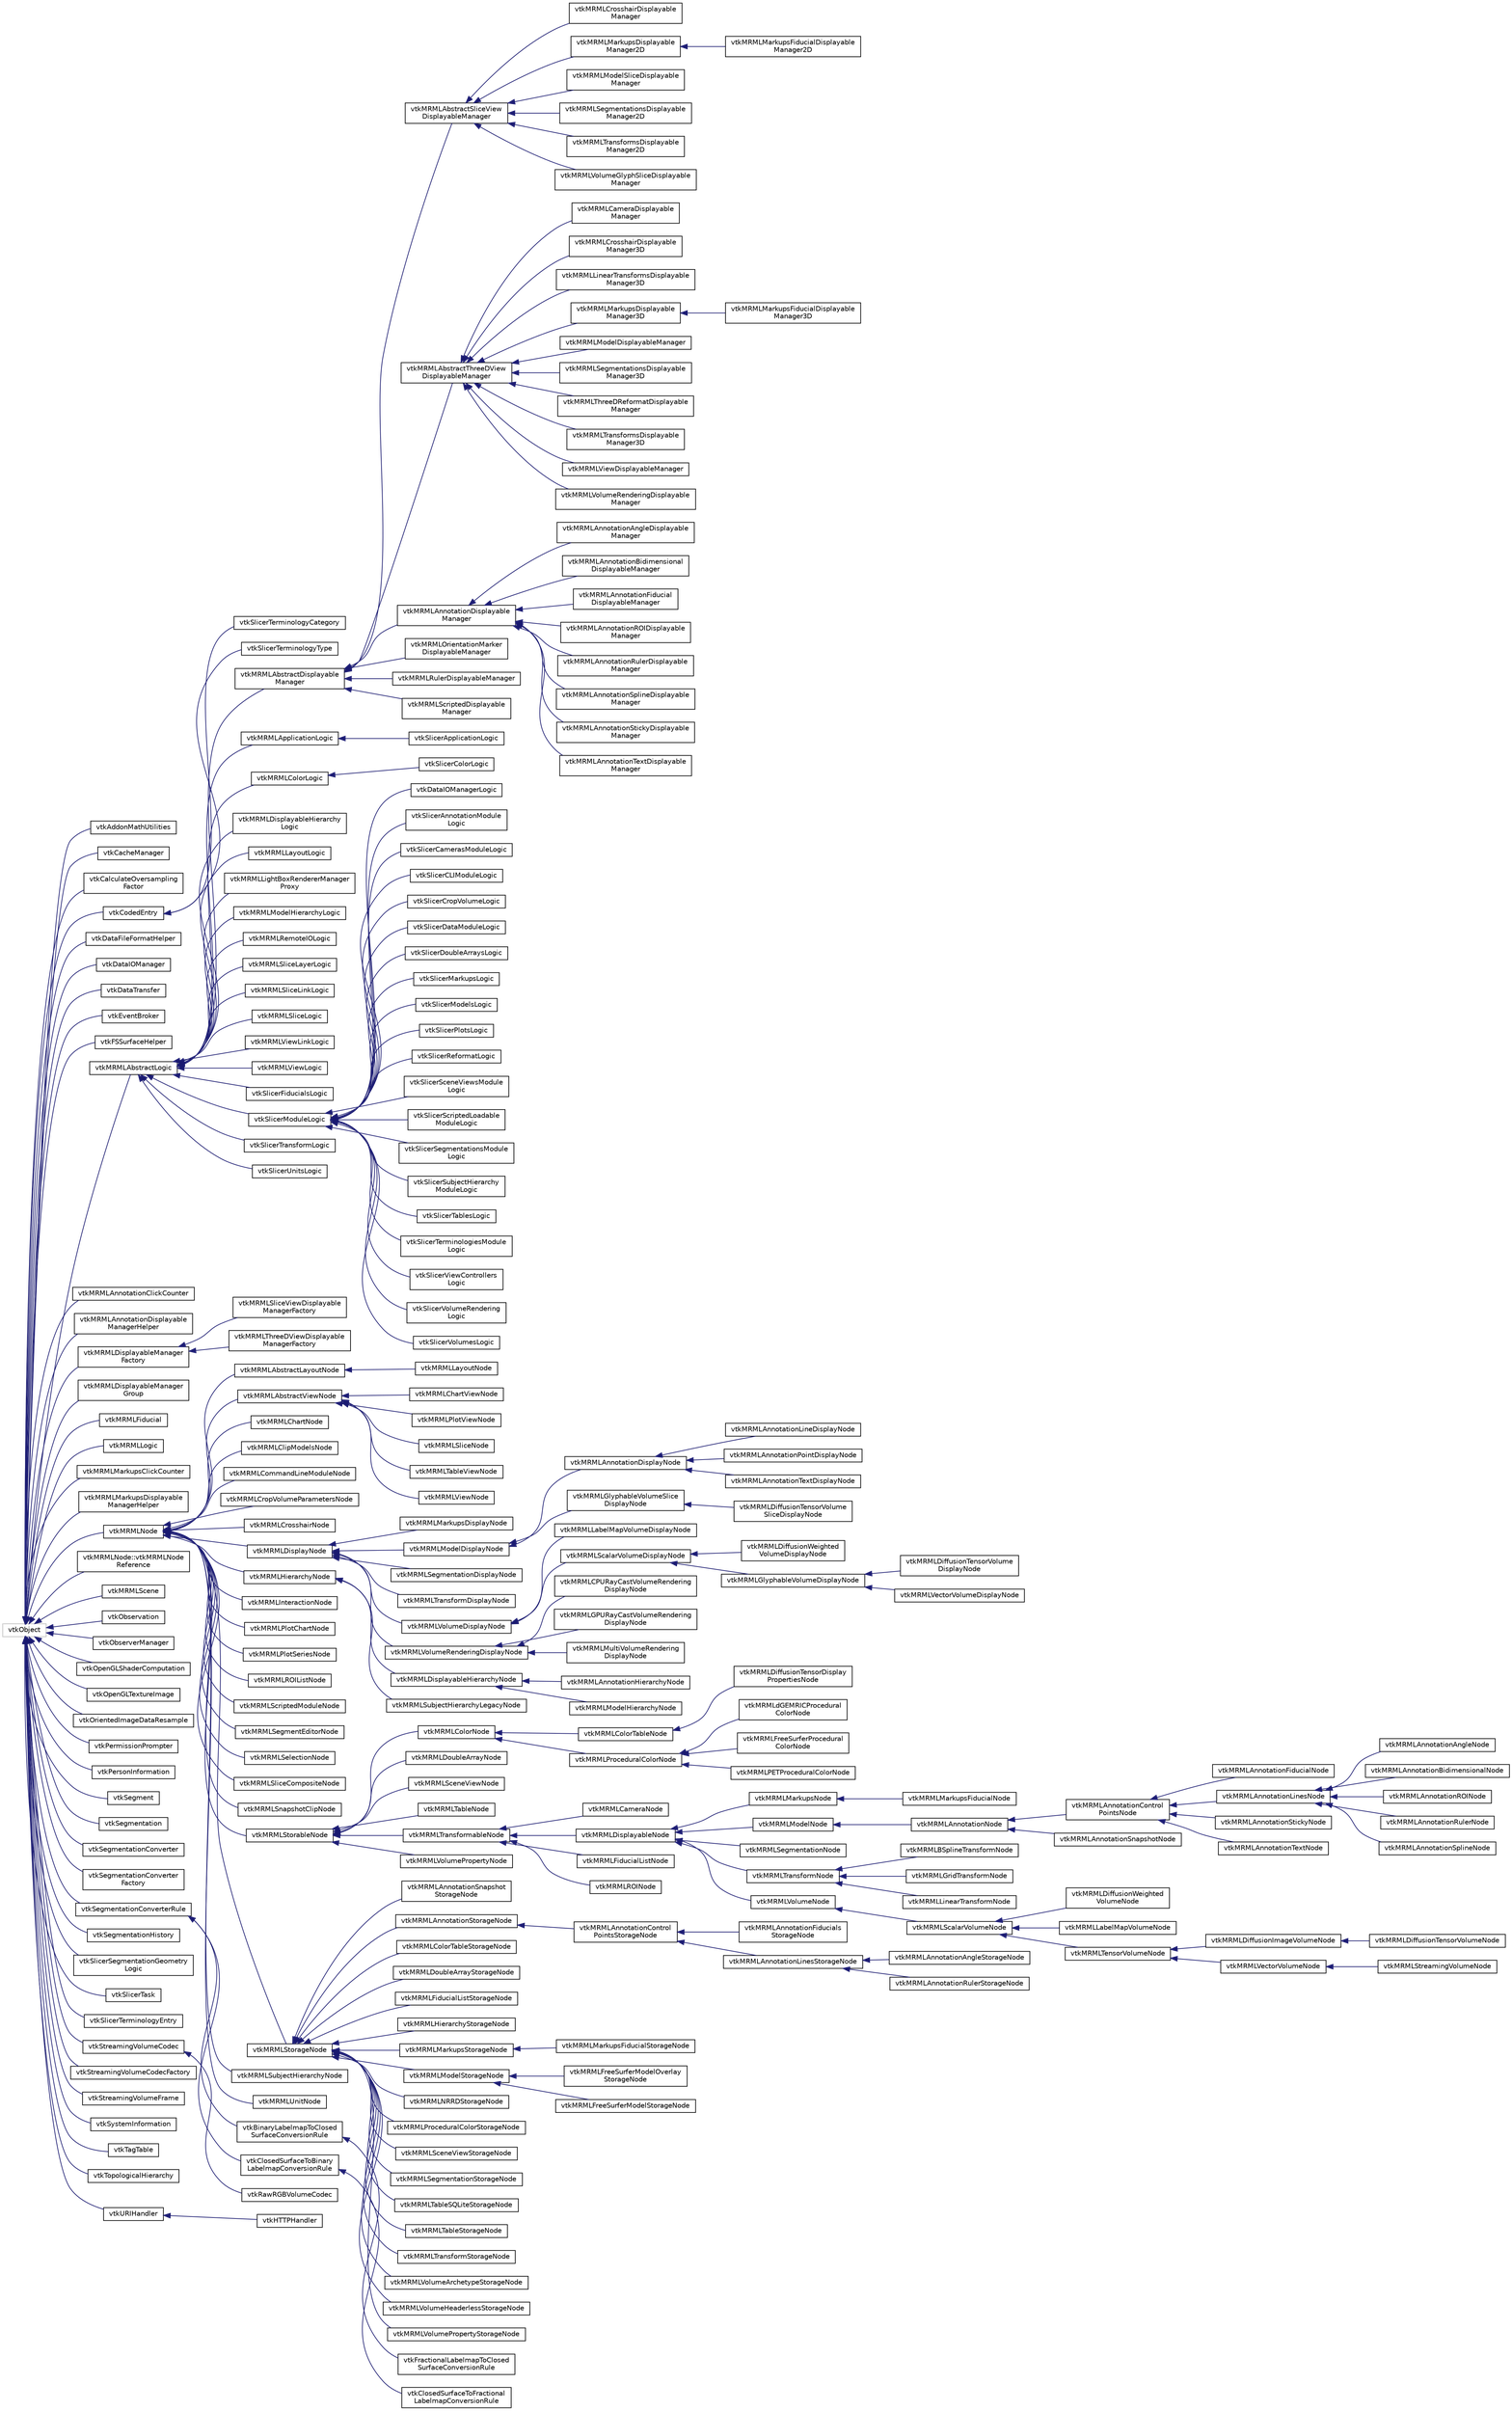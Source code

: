 digraph "Graphical Class Hierarchy"
{
  bgcolor="transparent";
  edge [fontname="Helvetica",fontsize="10",labelfontname="Helvetica",labelfontsize="10"];
  node [fontname="Helvetica",fontsize="10",shape=record];
  rankdir="LR";
  Node39 [label="vtkObject",height=0.2,width=0.4,color="grey75"];
  Node39 -> Node0 [dir="back",color="midnightblue",fontsize="10",style="solid",fontname="Helvetica"];
  Node0 [label="vtkAddonMathUtilities",height=0.2,width=0.4,color="black",URL="$classvtkAddonMathUtilities.html"];
  Node39 -> Node41 [dir="back",color="midnightblue",fontsize="10",style="solid",fontname="Helvetica"];
  Node41 [label="vtkCacheManager",height=0.2,width=0.4,color="black",URL="$classvtkCacheManager.html"];
  Node39 -> Node42 [dir="back",color="midnightblue",fontsize="10",style="solid",fontname="Helvetica"];
  Node42 [label="vtkCalculateOversampling\lFactor",height=0.2,width=0.4,color="black",URL="$classvtkCalculateOversamplingFactor.html",tooltip="Calculate oversampling factor based on model properties using fuzzy logics. "];
  Node39 -> Node43 [dir="back",color="midnightblue",fontsize="10",style="solid",fontname="Helvetica"];
  Node43 [label="vtkCodedEntry",height=0.2,width=0.4,color="black",URL="$classvtkCodedEntry.html",tooltip="Simple class for storing standard coded entries (coding scheme, value, meaning triplets) ..."];
  Node43 -> Node44 [dir="back",color="midnightblue",fontsize="10",style="solid",fontname="Helvetica"];
  Node44 [label="vtkSlicerTerminologyCategory",height=0.2,width=0.4,color="black",URL="$classvtkSlicerTerminologyCategory.html",tooltip="Terminology property category object. "];
  Node43 -> Node45 [dir="back",color="midnightblue",fontsize="10",style="solid",fontname="Helvetica"];
  Node45 [label="vtkSlicerTerminologyType",height=0.2,width=0.4,color="black",URL="$classvtkSlicerTerminologyType.html",tooltip="Terminology property type object. "];
  Node39 -> Node46 [dir="back",color="midnightblue",fontsize="10",style="solid",fontname="Helvetica"];
  Node46 [label="vtkDataFileFormatHelper",height=0.2,width=0.4,color="black",URL="$classvtkDataFileFormatHelper.html"];
  Node39 -> Node47 [dir="back",color="midnightblue",fontsize="10",style="solid",fontname="Helvetica"];
  Node47 [label="vtkDataIOManager",height=0.2,width=0.4,color="black",URL="$classvtkDataIOManager.html"];
  Node39 -> Node48 [dir="back",color="midnightblue",fontsize="10",style="solid",fontname="Helvetica"];
  Node48 [label="vtkDataTransfer",height=0.2,width=0.4,color="black",URL="$classvtkDataTransfer.html"];
  Node39 -> Node49 [dir="back",color="midnightblue",fontsize="10",style="solid",fontname="Helvetica"];
  Node49 [label="vtkEventBroker",height=0.2,width=0.4,color="black",URL="$classvtkEventBroker.html",tooltip="Class that manages adding and deleting of observers with events. "];
  Node39 -> Node50 [dir="back",color="midnightblue",fontsize="10",style="solid",fontname="Helvetica"];
  Node50 [label="vtkFSSurfaceHelper",height=0.2,width=0.4,color="black",URL="$classvtkFSSurfaceHelper.html",tooltip="Provides tools. "];
  Node39 -> Node51 [dir="back",color="midnightblue",fontsize="10",style="solid",fontname="Helvetica"];
  Node51 [label="vtkMRMLAbstractLogic",height=0.2,width=0.4,color="black",URL="$classvtkMRMLAbstractLogic.html",tooltip="Superclass for MRML logic classes. "];
  Node51 -> Node52 [dir="back",color="midnightblue",fontsize="10",style="solid",fontname="Helvetica"];
  Node52 [label="vtkMRMLAbstractDisplayable\lManager",height=0.2,width=0.4,color="black",URL="$classvtkMRMLAbstractDisplayableManager.html",tooltip="Superclass for displayable manager classes. "];
  Node52 -> Node53 [dir="back",color="midnightblue",fontsize="10",style="solid",fontname="Helvetica"];
  Node53 [label="vtkMRMLAbstractSliceView\lDisplayableManager",height=0.2,width=0.4,color="black",URL="$classvtkMRMLAbstractSliceViewDisplayableManager.html",tooltip="Superclass for displayable manager classes. "];
  Node53 -> Node54 [dir="back",color="midnightblue",fontsize="10",style="solid",fontname="Helvetica"];
  Node54 [label="vtkMRMLCrosshairDisplayable\lManager",height=0.2,width=0.4,color="black",URL="$classvtkMRMLCrosshairDisplayableManager.html",tooltip="Displayable manager for the crosshair on slice (2D) views. "];
  Node53 -> Node55 [dir="back",color="midnightblue",fontsize="10",style="solid",fontname="Helvetica"];
  Node55 [label="vtkMRMLMarkupsDisplayable\lManager2D",height=0.2,width=0.4,color="black",URL="$classvtkMRMLMarkupsDisplayableManager2D.html"];
  Node55 -> Node56 [dir="back",color="midnightblue",fontsize="10",style="solid",fontname="Helvetica"];
  Node56 [label="vtkMRMLMarkupsFiducialDisplayable\lManager2D",height=0.2,width=0.4,color="black",URL="$classvtkMRMLMarkupsFiducialDisplayableManager2D.html"];
  Node53 -> Node57 [dir="back",color="midnightblue",fontsize="10",style="solid",fontname="Helvetica"];
  Node57 [label="vtkMRMLModelSliceDisplayable\lManager",height=0.2,width=0.4,color="black",URL="$classvtkMRMLModelSliceDisplayableManager.html",tooltip="Displayable manager for slice (2D) views. "];
  Node53 -> Node58 [dir="back",color="midnightblue",fontsize="10",style="solid",fontname="Helvetica"];
  Node58 [label="vtkMRMLSegmentationsDisplayable\lManager2D",height=0.2,width=0.4,color="black",URL="$classvtkMRMLSegmentationsDisplayableManager2D.html",tooltip="Displayable manager for showing segmentations in slice (2D) views. "];
  Node53 -> Node59 [dir="back",color="midnightblue",fontsize="10",style="solid",fontname="Helvetica"];
  Node59 [label="vtkMRMLTransformsDisplayable\lManager2D",height=0.2,width=0.4,color="black",URL="$classvtkMRMLTransformsDisplayableManager2D.html",tooltip="Displayable manager for showing transforms in slice (2D) views. "];
  Node53 -> Node60 [dir="back",color="midnightblue",fontsize="10",style="solid",fontname="Helvetica"];
  Node60 [label="vtkMRMLVolumeGlyphSliceDisplayable\lManager",height=0.2,width=0.4,color="black",URL="$classvtkMRMLVolumeGlyphSliceDisplayableManager.html",tooltip="Displayable manager for slice (2D) views. "];
  Node52 -> Node61 [dir="back",color="midnightblue",fontsize="10",style="solid",fontname="Helvetica"];
  Node61 [label="vtkMRMLAbstractThreeDView\lDisplayableManager",height=0.2,width=0.4,color="black",URL="$classvtkMRMLAbstractThreeDViewDisplayableManager.html",tooltip="Superclass for displayable manager classes. "];
  Node61 -> Node62 [dir="back",color="midnightblue",fontsize="10",style="solid",fontname="Helvetica"];
  Node62 [label="vtkMRMLCameraDisplayable\lManager",height=0.2,width=0.4,color="black",URL="$classvtkMRMLCameraDisplayableManager.html"];
  Node61 -> Node63 [dir="back",color="midnightblue",fontsize="10",style="solid",fontname="Helvetica"];
  Node63 [label="vtkMRMLCrosshairDisplayable\lManager3D",height=0.2,width=0.4,color="black",URL="$classvtkMRMLCrosshairDisplayableManager3D.html",tooltip="Displayable manager for the crosshair on 3D views. "];
  Node61 -> Node64 [dir="back",color="midnightblue",fontsize="10",style="solid",fontname="Helvetica"];
  Node64 [label="vtkMRMLLinearTransformsDisplayable\lManager3D",height=0.2,width=0.4,color="black",URL="$classvtkMRMLLinearTransformsDisplayableManager3D.html",tooltip="Display transforms in 3D views. "];
  Node61 -> Node65 [dir="back",color="midnightblue",fontsize="10",style="solid",fontname="Helvetica"];
  Node65 [label="vtkMRMLMarkupsDisplayable\lManager3D",height=0.2,width=0.4,color="black",URL="$classvtkMRMLMarkupsDisplayableManager3D.html"];
  Node65 -> Node66 [dir="back",color="midnightblue",fontsize="10",style="solid",fontname="Helvetica"];
  Node66 [label="vtkMRMLMarkupsFiducialDisplayable\lManager3D",height=0.2,width=0.4,color="black",URL="$classvtkMRMLMarkupsFiducialDisplayableManager3D.html"];
  Node61 -> Node67 [dir="back",color="midnightblue",fontsize="10",style="solid",fontname="Helvetica"];
  Node67 [label="vtkMRMLModelDisplayableManager",height=0.2,width=0.4,color="black",URL="$classvtkMRMLModelDisplayableManager.html",tooltip="Manage display nodes with polydata in 3D views. "];
  Node61 -> Node68 [dir="back",color="midnightblue",fontsize="10",style="solid",fontname="Helvetica"];
  Node68 [label="vtkMRMLSegmentationsDisplayable\lManager3D",height=0.2,width=0.4,color="black",URL="$classvtkMRMLSegmentationsDisplayableManager3D.html",tooltip="Display segmentations in 3D views. "];
  Node61 -> Node69 [dir="back",color="midnightblue",fontsize="10",style="solid",fontname="Helvetica"];
  Node69 [label="vtkMRMLThreeDReformatDisplayable\lManager",height=0.2,width=0.4,color="black",URL="$classvtkMRMLThreeDReformatDisplayableManager.html",tooltip="Displayable manager for ImplicitPlaneWidget2 in 3D views. "];
  Node61 -> Node70 [dir="back",color="midnightblue",fontsize="10",style="solid",fontname="Helvetica"];
  Node70 [label="vtkMRMLTransformsDisplayable\lManager3D",height=0.2,width=0.4,color="black",URL="$classvtkMRMLTransformsDisplayableManager3D.html",tooltip="Display transforms in 3D views. "];
  Node61 -> Node71 [dir="back",color="midnightblue",fontsize="10",style="solid",fontname="Helvetica"];
  Node71 [label="vtkMRMLViewDisplayableManager",height=0.2,width=0.4,color="black",URL="$classvtkMRMLViewDisplayableManager.html",tooltip="Displayable manager that configures a vtkRenderer from a vtkMRMLViewNode and its associated active vt..."];
  Node61 -> Node72 [dir="back",color="midnightblue",fontsize="10",style="solid",fontname="Helvetica"];
  Node72 [label="vtkMRMLVolumeRenderingDisplayable\lManager",height=0.2,width=0.4,color="black",URL="$classvtkMRMLVolumeRenderingDisplayableManager.html"];
  Node52 -> Node73 [dir="back",color="midnightblue",fontsize="10",style="solid",fontname="Helvetica"];
  Node73 [label="vtkMRMLAnnotationDisplayable\lManager",height=0.2,width=0.4,color="black",URL="$classvtkMRMLAnnotationDisplayableManager.html"];
  Node73 -> Node74 [dir="back",color="midnightblue",fontsize="10",style="solid",fontname="Helvetica"];
  Node74 [label="vtkMRMLAnnotationAngleDisplayable\lManager",height=0.2,width=0.4,color="black",URL="$classvtkMRMLAnnotationAngleDisplayableManager.html"];
  Node73 -> Node75 [dir="back",color="midnightblue",fontsize="10",style="solid",fontname="Helvetica"];
  Node75 [label="vtkMRMLAnnotationBidimensional\lDisplayableManager",height=0.2,width=0.4,color="black",URL="$classvtkMRMLAnnotationBidimensionalDisplayableManager.html"];
  Node73 -> Node76 [dir="back",color="midnightblue",fontsize="10",style="solid",fontname="Helvetica"];
  Node76 [label="vtkMRMLAnnotationFiducial\lDisplayableManager",height=0.2,width=0.4,color="black",URL="$classvtkMRMLAnnotationFiducialDisplayableManager.html"];
  Node73 -> Node77 [dir="back",color="midnightblue",fontsize="10",style="solid",fontname="Helvetica"];
  Node77 [label="vtkMRMLAnnotationROIDisplayable\lManager",height=0.2,width=0.4,color="black",URL="$classvtkMRMLAnnotationROIDisplayableManager.html"];
  Node73 -> Node78 [dir="back",color="midnightblue",fontsize="10",style="solid",fontname="Helvetica"];
  Node78 [label="vtkMRMLAnnotationRulerDisplayable\lManager",height=0.2,width=0.4,color="black",URL="$classvtkMRMLAnnotationRulerDisplayableManager.html"];
  Node73 -> Node79 [dir="back",color="midnightblue",fontsize="10",style="solid",fontname="Helvetica"];
  Node79 [label="vtkMRMLAnnotationSplineDisplayable\lManager",height=0.2,width=0.4,color="black",URL="$classvtkMRMLAnnotationSplineDisplayableManager.html"];
  Node73 -> Node80 [dir="back",color="midnightblue",fontsize="10",style="solid",fontname="Helvetica"];
  Node80 [label="vtkMRMLAnnotationStickyDisplayable\lManager",height=0.2,width=0.4,color="black",URL="$classvtkMRMLAnnotationStickyDisplayableManager.html"];
  Node73 -> Node81 [dir="back",color="midnightblue",fontsize="10",style="solid",fontname="Helvetica"];
  Node81 [label="vtkMRMLAnnotationTextDisplayable\lManager",height=0.2,width=0.4,color="black",URL="$classvtkMRMLAnnotationTextDisplayableManager.html"];
  Node52 -> Node82 [dir="back",color="midnightblue",fontsize="10",style="solid",fontname="Helvetica"];
  Node82 [label="vtkMRMLOrientationMarker\lDisplayableManager",height=0.2,width=0.4,color="black",URL="$classvtkMRMLOrientationMarkerDisplayableManager.html",tooltip="Displayable manager that displays orienatation marker in a slice or 3D view. "];
  Node52 -> Node83 [dir="back",color="midnightblue",fontsize="10",style="solid",fontname="Helvetica"];
  Node83 [label="vtkMRMLRulerDisplayableManager",height=0.2,width=0.4,color="black",URL="$classvtkMRMLRulerDisplayableManager.html",tooltip="Displayable manager that displays orienatation marker in a slice or 3D view. "];
  Node52 -> Node84 [dir="back",color="midnightblue",fontsize="10",style="solid",fontname="Helvetica"];
  Node84 [label="vtkMRMLScriptedDisplayable\lManager",height=0.2,width=0.4,color="black",URL="$classvtkMRMLScriptedDisplayableManager.html"];
  Node51 -> Node85 [dir="back",color="midnightblue",fontsize="10",style="solid",fontname="Helvetica"];
  Node85 [label="vtkMRMLApplicationLogic",height=0.2,width=0.4,color="black",URL="$classvtkMRMLApplicationLogic.html"];
  Node85 -> Node86 [dir="back",color="midnightblue",fontsize="10",style="solid",fontname="Helvetica"];
  Node86 [label="vtkSlicerApplicationLogic",height=0.2,width=0.4,color="black",URL="$classvtkSlicerApplicationLogic.html"];
  Node51 -> Node87 [dir="back",color="midnightblue",fontsize="10",style="solid",fontname="Helvetica"];
  Node87 [label="vtkMRMLColorLogic",height=0.2,width=0.4,color="black",URL="$classvtkMRMLColorLogic.html",tooltip="MRML logic class for color manipulation. "];
  Node87 -> Node88 [dir="back",color="midnightblue",fontsize="10",style="solid",fontname="Helvetica"];
  Node88 [label="vtkSlicerColorLogic",height=0.2,width=0.4,color="black",URL="$classvtkSlicerColorLogic.html"];
  Node51 -> Node89 [dir="back",color="midnightblue",fontsize="10",style="solid",fontname="Helvetica"];
  Node89 [label="vtkMRMLDisplayableHierarchy\lLogic",height=0.2,width=0.4,color="black",URL="$classvtkMRMLDisplayableHierarchyLogic.html",tooltip="Slicer logic class for hierarchy manipulation. "];
  Node51 -> Node90 [dir="back",color="midnightblue",fontsize="10",style="solid",fontname="Helvetica"];
  Node90 [label="vtkMRMLLayoutLogic",height=0.2,width=0.4,color="black",URL="$classvtkMRMLLayoutLogic.html",tooltip="MRML logic class for layout manipulation. "];
  Node51 -> Node91 [dir="back",color="midnightblue",fontsize="10",style="solid",fontname="Helvetica"];
  Node91 [label="vtkMRMLLightBoxRendererManager\lProxy",height=0.2,width=0.4,color="black",URL="$classvtkMRMLLightBoxRendererManagerProxy.html",tooltip="Proxy class to provide mechanisms for a displayable manager to communicate with 3rd party renderer ma..."];
  Node51 -> Node92 [dir="back",color="midnightblue",fontsize="10",style="solid",fontname="Helvetica"];
  Node92 [label="vtkMRMLModelHierarchyLogic",height=0.2,width=0.4,color="black",URL="$classvtkMRMLModelHierarchyLogic.html",tooltip="Slicer logic class for volumes manipulation. "];
  Node51 -> Node93 [dir="back",color="midnightblue",fontsize="10",style="solid",fontname="Helvetica"];
  Node93 [label="vtkMRMLRemoteIOLogic",height=0.2,width=0.4,color="black",URL="$classvtkMRMLRemoteIOLogic.html"];
  Node51 -> Node94 [dir="back",color="midnightblue",fontsize="10",style="solid",fontname="Helvetica"];
  Node94 [label="vtkMRMLSliceLayerLogic",height=0.2,width=0.4,color="black",URL="$classvtkMRMLSliceLayerLogic.html"];
  Node51 -> Node95 [dir="back",color="midnightblue",fontsize="10",style="solid",fontname="Helvetica"];
  Node95 [label="vtkMRMLSliceLinkLogic",height=0.2,width=0.4,color="black",URL="$classvtkMRMLSliceLinkLogic.html"];
  Node51 -> Node96 [dir="back",color="midnightblue",fontsize="10",style="solid",fontname="Helvetica"];
  Node96 [label="vtkMRMLSliceLogic",height=0.2,width=0.4,color="black",URL="$classvtkMRMLSliceLogic.html",tooltip="Slicer logic class for slice manipulation. "];
  Node51 -> Node97 [dir="back",color="midnightblue",fontsize="10",style="solid",fontname="Helvetica"];
  Node97 [label="vtkMRMLViewLinkLogic",height=0.2,width=0.4,color="black",URL="$classvtkMRMLViewLinkLogic.html"];
  Node51 -> Node98 [dir="back",color="midnightblue",fontsize="10",style="solid",fontname="Helvetica"];
  Node98 [label="vtkMRMLViewLogic",height=0.2,width=0.4,color="black",URL="$classvtkMRMLViewLogic.html",tooltip="Slicer logic class for view manipulation. "];
  Node51 -> Node99 [dir="back",color="midnightblue",fontsize="10",style="solid",fontname="Helvetica"];
  Node99 [label="vtkSlicerFiducialsLogic",height=0.2,width=0.4,color="black",URL="$classvtkSlicerFiducialsLogic.html"];
  Node51 -> Node100 [dir="back",color="midnightblue",fontsize="10",style="solid",fontname="Helvetica"];
  Node100 [label="vtkSlicerModuleLogic",height=0.2,width=0.4,color="black",URL="$classvtkSlicerModuleLogic.html"];
  Node100 -> Node101 [dir="back",color="midnightblue",fontsize="10",style="solid",fontname="Helvetica"];
  Node101 [label="vtkDataIOManagerLogic",height=0.2,width=0.4,color="black",URL="$classvtkDataIOManagerLogic.html"];
  Node100 -> Node102 [dir="back",color="midnightblue",fontsize="10",style="solid",fontname="Helvetica"];
  Node102 [label="vtkSlicerAnnotationModule\lLogic",height=0.2,width=0.4,color="black",URL="$classvtkSlicerAnnotationModuleLogic.html"];
  Node100 -> Node103 [dir="back",color="midnightblue",fontsize="10",style="solid",fontname="Helvetica"];
  Node103 [label="vtkSlicerCamerasModuleLogic",height=0.2,width=0.4,color="black",URL="$classvtkSlicerCamerasModuleLogic.html"];
  Node100 -> Node104 [dir="back",color="midnightblue",fontsize="10",style="solid",fontname="Helvetica"];
  Node104 [label="vtkSlicerCLIModuleLogic",height=0.2,width=0.4,color="black",URL="$classvtkSlicerCLIModuleLogic.html",tooltip="Logic for running CLI. "];
  Node100 -> Node105 [dir="back",color="midnightblue",fontsize="10",style="solid",fontname="Helvetica"];
  Node105 [label="vtkSlicerCropVolumeLogic",height=0.2,width=0.4,color="black",URL="$classvtkSlicerCropVolumeLogic.html",tooltip="Crop a volume to the specified region of interest. "];
  Node100 -> Node106 [dir="back",color="midnightblue",fontsize="10",style="solid",fontname="Helvetica"];
  Node106 [label="vtkSlicerDataModuleLogic",height=0.2,width=0.4,color="black",URL="$classvtkSlicerDataModuleLogic.html"];
  Node100 -> Node107 [dir="back",color="midnightblue",fontsize="10",style="solid",fontname="Helvetica"];
  Node107 [label="vtkSlicerDoubleArraysLogic",height=0.2,width=0.4,color="black",URL="$classvtkSlicerDoubleArraysLogic.html",tooltip="Slicer logic class for double array manipulation This class manages the logic associated with reading..."];
  Node100 -> Node108 [dir="back",color="midnightblue",fontsize="10",style="solid",fontname="Helvetica"];
  Node108 [label="vtkSlicerMarkupsLogic",height=0.2,width=0.4,color="black",URL="$classvtkSlicerMarkupsLogic.html"];
  Node100 -> Node109 [dir="back",color="midnightblue",fontsize="10",style="solid",fontname="Helvetica"];
  Node109 [label="vtkSlicerModelsLogic",height=0.2,width=0.4,color="black",URL="$classvtkSlicerModelsLogic.html"];
  Node100 -> Node110 [dir="back",color="midnightblue",fontsize="10",style="solid",fontname="Helvetica"];
  Node110 [label="vtkSlicerPlotsLogic",height=0.2,width=0.4,color="black",URL="$classvtkSlicerPlotsLogic.html",tooltip="Slicer logic class for double array manipulation This class manages the logic associated with reading..."];
  Node100 -> Node111 [dir="back",color="midnightblue",fontsize="10",style="solid",fontname="Helvetica"];
  Node111 [label="vtkSlicerReformatLogic",height=0.2,width=0.4,color="black",URL="$classvtkSlicerReformatLogic.html"];
  Node100 -> Node112 [dir="back",color="midnightblue",fontsize="10",style="solid",fontname="Helvetica"];
  Node112 [label="vtkSlicerSceneViewsModule\lLogic",height=0.2,width=0.4,color="black",URL="$classvtkSlicerSceneViewsModuleLogic.html"];
  Node100 -> Node113 [dir="back",color="midnightblue",fontsize="10",style="solid",fontname="Helvetica"];
  Node113 [label="vtkSlicerScriptedLoadable\lModuleLogic",height=0.2,width=0.4,color="black",URL="$classvtkSlicerScriptedLoadableModuleLogic.html"];
  Node100 -> Node114 [dir="back",color="midnightblue",fontsize="10",style="solid",fontname="Helvetica"];
  Node114 [label="vtkSlicerSegmentationsModule\lLogic",height=0.2,width=0.4,color="black",URL="$classvtkSlicerSegmentationsModuleLogic.html"];
  Node100 -> Node115 [dir="back",color="midnightblue",fontsize="10",style="solid",fontname="Helvetica"];
  Node115 [label="vtkSlicerSubjectHierarchy\lModuleLogic",height=0.2,width=0.4,color="black",URL="$classvtkSlicerSubjectHierarchyModuleLogic.html"];
  Node100 -> Node116 [dir="back",color="midnightblue",fontsize="10",style="solid",fontname="Helvetica"];
  Node116 [label="vtkSlicerTablesLogic",height=0.2,width=0.4,color="black",URL="$classvtkSlicerTablesLogic.html",tooltip="Slicer logic class for double array manipulation This class manages the logic associated with reading..."];
  Node100 -> Node117 [dir="back",color="midnightblue",fontsize="10",style="solid",fontname="Helvetica"];
  Node117 [label="vtkSlicerTerminologiesModule\lLogic",height=0.2,width=0.4,color="black",URL="$classvtkSlicerTerminologiesModuleLogic.html"];
  Node100 -> Node118 [dir="back",color="midnightblue",fontsize="10",style="solid",fontname="Helvetica"];
  Node118 [label="vtkSlicerViewControllers\lLogic",height=0.2,width=0.4,color="black",URL="$classvtkSlicerViewControllersLogic.html"];
  Node100 -> Node119 [dir="back",color="midnightblue",fontsize="10",style="solid",fontname="Helvetica"];
  Node119 [label="vtkSlicerVolumeRendering\lLogic",height=0.2,width=0.4,color="black",URL="$classvtkSlicerVolumeRenderingLogic.html"];
  Node100 -> Node120 [dir="back",color="midnightblue",fontsize="10",style="solid",fontname="Helvetica"];
  Node120 [label="vtkSlicerVolumesLogic",height=0.2,width=0.4,color="black",URL="$classvtkSlicerVolumesLogic.html"];
  Node51 -> Node121 [dir="back",color="midnightblue",fontsize="10",style="solid",fontname="Helvetica"];
  Node121 [label="vtkSlicerTransformLogic",height=0.2,width=0.4,color="black",URL="$classvtkSlicerTransformLogic.html"];
  Node51 -> Node122 [dir="back",color="midnightblue",fontsize="10",style="solid",fontname="Helvetica"];
  Node122 [label="vtkSlicerUnitsLogic",height=0.2,width=0.4,color="black",URL="$classvtkSlicerUnitsLogic.html",tooltip="Slicer logic for unit manipulation. "];
  Node39 -> Node123 [dir="back",color="midnightblue",fontsize="10",style="solid",fontname="Helvetica"];
  Node123 [label="vtkMRMLAnnotationClickCounter",height=0.2,width=0.4,color="black",URL="$classvtkMRMLAnnotationClickCounter.html"];
  Node39 -> Node124 [dir="back",color="midnightblue",fontsize="10",style="solid",fontname="Helvetica"];
  Node124 [label="vtkMRMLAnnotationDisplayable\lManagerHelper",height=0.2,width=0.4,color="black",URL="$classvtkMRMLAnnotationDisplayableManagerHelper.html"];
  Node39 -> Node125 [dir="back",color="midnightblue",fontsize="10",style="solid",fontname="Helvetica"];
  Node125 [label="vtkMRMLDisplayableManager\lFactory",height=0.2,width=0.4,color="black",URL="$classvtkMRMLDisplayableManagerFactory.html",tooltip="Factory where displayable manager classes are registered. "];
  Node125 -> Node126 [dir="back",color="midnightblue",fontsize="10",style="solid",fontname="Helvetica"];
  Node126 [label="vtkMRMLSliceViewDisplayable\lManagerFactory",height=0.2,width=0.4,color="black",URL="$classvtkMRMLSliceViewDisplayableManagerFactory.html",tooltip="Factory where displayable manager are registered. "];
  Node125 -> Node127 [dir="back",color="midnightblue",fontsize="10",style="solid",fontname="Helvetica"];
  Node127 [label="vtkMRMLThreeDViewDisplayable\lManagerFactory",height=0.2,width=0.4,color="black",URL="$classvtkMRMLThreeDViewDisplayableManagerFactory.html",tooltip="Factory where displayable manager classes are registered. "];
  Node39 -> Node128 [dir="back",color="midnightblue",fontsize="10",style="solid",fontname="Helvetica"];
  Node128 [label="vtkMRMLDisplayableManager\lGroup",height=0.2,width=0.4,color="black",URL="$classvtkMRMLDisplayableManagerGroup.html",tooltip="DisplayableManagerGroup is a collection of DisplayableManager. "];
  Node39 -> Node129 [dir="back",color="midnightblue",fontsize="10",style="solid",fontname="Helvetica"];
  Node129 [label="vtkMRMLFiducial",height=0.2,width=0.4,color="black",URL="$classvtkMRMLFiducial.html",tooltip="MRML object to represent a 3D point. "];
  Node39 -> Node130 [dir="back",color="midnightblue",fontsize="10",style="solid",fontname="Helvetica"];
  Node130 [label="vtkMRMLLogic",height=0.2,width=0.4,color="black",URL="$classvtkMRMLLogic.html",tooltip="Class that manages adding and deleting of observers with events. "];
  Node39 -> Node131 [dir="back",color="midnightblue",fontsize="10",style="solid",fontname="Helvetica"];
  Node131 [label="vtkMRMLMarkupsClickCounter",height=0.2,width=0.4,color="black",URL="$classvtkMRMLMarkupsClickCounter.html"];
  Node39 -> Node132 [dir="back",color="midnightblue",fontsize="10",style="solid",fontname="Helvetica"];
  Node132 [label="vtkMRMLMarkupsDisplayable\lManagerHelper",height=0.2,width=0.4,color="black",URL="$classvtkMRMLMarkupsDisplayableManagerHelper.html"];
  Node39 -> Node133 [dir="back",color="midnightblue",fontsize="10",style="solid",fontname="Helvetica"];
  Node133 [label="vtkMRMLNode",height=0.2,width=0.4,color="black",URL="$classvtkMRMLNode.html",tooltip="Abstract Superclass for all specific types of MRML nodes. "];
  Node133 -> Node134 [dir="back",color="midnightblue",fontsize="10",style="solid",fontname="Helvetica"];
  Node134 [label="vtkMRMLAbstractLayoutNode",height=0.2,width=0.4,color="black",URL="$classvtkMRMLAbstractLayoutNode.html",tooltip="Node that describes the view layout of the application. "];
  Node134 -> Node135 [dir="back",color="midnightblue",fontsize="10",style="solid",fontname="Helvetica"];
  Node135 [label="vtkMRMLLayoutNode",height=0.2,width=0.4,color="black",URL="$classvtkMRMLLayoutNode.html",tooltip="Node that describes the view layout of the application. "];
  Node133 -> Node136 [dir="back",color="midnightblue",fontsize="10",style="solid",fontname="Helvetica"];
  Node136 [label="vtkMRMLAbstractViewNode",height=0.2,width=0.4,color="black",URL="$classvtkMRMLAbstractViewNode.html",tooltip="Abstract MRML node to represent a view. The class holds the properties common to any view type (3D..."];
  Node136 -> Node137 [dir="back",color="midnightblue",fontsize="10",style="solid",fontname="Helvetica"];
  Node137 [label="vtkMRMLChartViewNode",height=0.2,width=0.4,color="black",URL="$classvtkMRMLChartViewNode.html",tooltip="MRML node to represent chart view parameters. "];
  Node136 -> Node138 [dir="back",color="midnightblue",fontsize="10",style="solid",fontname="Helvetica"];
  Node138 [label="vtkMRMLPlotViewNode",height=0.2,width=0.4,color="black",URL="$classvtkMRMLPlotViewNode.html",tooltip="MRML node to represent Plot view parameters. "];
  Node136 -> Node139 [dir="back",color="midnightblue",fontsize="10",style="solid",fontname="Helvetica"];
  Node139 [label="vtkMRMLSliceNode",height=0.2,width=0.4,color="black",URL="$classvtkMRMLSliceNode.html",tooltip="MRML node for storing a slice through RAS space. "];
  Node136 -> Node140 [dir="back",color="midnightblue",fontsize="10",style="solid",fontname="Helvetica"];
  Node140 [label="vtkMRMLTableViewNode",height=0.2,width=0.4,color="black",URL="$classvtkMRMLTableViewNode.html",tooltip="MRML node to represent table view parameters. "];
  Node136 -> Node141 [dir="back",color="midnightblue",fontsize="10",style="solid",fontname="Helvetica"];
  Node141 [label="vtkMRMLViewNode",height=0.2,width=0.4,color="black",URL="$classvtkMRMLViewNode.html",tooltip="MRML node to represent a 3D view. "];
  Node133 -> Node142 [dir="back",color="midnightblue",fontsize="10",style="solid",fontname="Helvetica"];
  Node142 [label="vtkMRMLChartNode",height=0.2,width=0.4,color="black",URL="$classvtkMRMLChartNode.html",tooltip="MRML node for referencing a collection of data to plot. "];
  Node133 -> Node143 [dir="back",color="midnightblue",fontsize="10",style="solid",fontname="Helvetica"];
  Node143 [label="vtkMRMLClipModelsNode",height=0.2,width=0.4,color="black",URL="$classvtkMRMLClipModelsNode.html",tooltip="MRML node to represent three clipping planes. "];
  Node133 -> Node144 [dir="back",color="midnightblue",fontsize="10",style="solid",fontname="Helvetica"];
  Node144 [label="vtkMRMLCommandLineModuleNode",height=0.2,width=0.4,color="black",URL="$classvtkMRMLCommandLineModuleNode.html",tooltip="MRML node for representing the parameters allowing to run a command line interface module (CLI)..."];
  Node133 -> Node145 [dir="back",color="midnightblue",fontsize="10",style="solid",fontname="Helvetica"];
  Node145 [label="vtkMRMLCropVolumeParametersNode",height=0.2,width=0.4,color="black",URL="$classvtkMRMLCropVolumeParametersNode.html"];
  Node133 -> Node146 [dir="back",color="midnightblue",fontsize="10",style="solid",fontname="Helvetica"];
  Node146 [label="vtkMRMLCrosshairNode",height=0.2,width=0.4,color="black",URL="$classvtkMRMLCrosshairNode.html",tooltip="MRML node for storing a crosshair through RAS space. "];
  Node133 -> Node147 [dir="back",color="midnightblue",fontsize="10",style="solid",fontname="Helvetica"];
  Node147 [label="vtkMRMLDisplayNode",height=0.2,width=0.4,color="black",URL="$classvtkMRMLDisplayNode.html",tooltip="Abstract class that contains graphical display properties for displayable nodes. "];
  Node147 -> Node148 [dir="back",color="midnightblue",fontsize="10",style="solid",fontname="Helvetica"];
  Node148 [label="vtkMRMLMarkupsDisplayNode",height=0.2,width=0.4,color="black",URL="$classvtkMRMLMarkupsDisplayNode.html"];
  Node147 -> Node149 [dir="back",color="midnightblue",fontsize="10",style="solid",fontname="Helvetica"];
  Node149 [label="vtkMRMLModelDisplayNode",height=0.2,width=0.4,color="black",URL="$classvtkMRMLModelDisplayNode.html",tooltip="MRML node to represent a display property of 3D surface model. "];
  Node149 -> Node150 [dir="back",color="midnightblue",fontsize="10",style="solid",fontname="Helvetica"];
  Node150 [label="vtkMRMLAnnotationDisplayNode",height=0.2,width=0.4,color="black",URL="$classvtkMRMLAnnotationDisplayNode.html"];
  Node150 -> Node151 [dir="back",color="midnightblue",fontsize="10",style="solid",fontname="Helvetica"];
  Node151 [label="vtkMRMLAnnotationLineDisplayNode",height=0.2,width=0.4,color="black",URL="$classvtkMRMLAnnotationLineDisplayNode.html"];
  Node150 -> Node152 [dir="back",color="midnightblue",fontsize="10",style="solid",fontname="Helvetica"];
  Node152 [label="vtkMRMLAnnotationPointDisplayNode",height=0.2,width=0.4,color="black",URL="$classvtkMRMLAnnotationPointDisplayNode.html"];
  Node150 -> Node153 [dir="back",color="midnightblue",fontsize="10",style="solid",fontname="Helvetica"];
  Node153 [label="vtkMRMLAnnotationTextDisplayNode",height=0.2,width=0.4,color="black",URL="$classvtkMRMLAnnotationTextDisplayNode.html"];
  Node149 -> Node154 [dir="back",color="midnightblue",fontsize="10",style="solid",fontname="Helvetica"];
  Node154 [label="vtkMRMLGlyphableVolumeSlice\lDisplayNode",height=0.2,width=0.4,color="black",URL="$classvtkMRMLGlyphableVolumeSliceDisplayNode.html",tooltip="MRML node to represent display properties for tractography. "];
  Node154 -> Node155 [dir="back",color="midnightblue",fontsize="10",style="solid",fontname="Helvetica"];
  Node155 [label="vtkMRMLDiffusionTensorVolume\lSliceDisplayNode",height=0.2,width=0.4,color="black",URL="$classvtkMRMLDiffusionTensorVolumeSliceDisplayNode.html",tooltip="MRML node to represent display properties for tractography. "];
  Node147 -> Node156 [dir="back",color="midnightblue",fontsize="10",style="solid",fontname="Helvetica"];
  Node156 [label="vtkMRMLSegmentationDisplayNode",height=0.2,width=0.4,color="black",URL="$classvtkMRMLSegmentationDisplayNode.html",tooltip="MRML node for representing segmentation display attributes. "];
  Node147 -> Node157 [dir="back",color="midnightblue",fontsize="10",style="solid",fontname="Helvetica"];
  Node157 [label="vtkMRMLTransformDisplayNode",height=0.2,width=0.4,color="black",URL="$classvtkMRMLTransformDisplayNode.html",tooltip="MRML node to represent display properties for transforms visualization in the slice and 3D viewers..."];
  Node147 -> Node158 [dir="back",color="midnightblue",fontsize="10",style="solid",fontname="Helvetica"];
  Node158 [label="vtkMRMLVolumeDisplayNode",height=0.2,width=0.4,color="black",URL="$classvtkMRMLVolumeDisplayNode.html",tooltip="MRML node for representing a volume display attributes. "];
  Node158 -> Node159 [dir="back",color="midnightblue",fontsize="10",style="solid",fontname="Helvetica"];
  Node159 [label="vtkMRMLLabelMapVolumeDisplayNode",height=0.2,width=0.4,color="black",URL="$classvtkMRMLLabelMapVolumeDisplayNode.html",tooltip="MRML node for representing a volume display attributes. "];
  Node158 -> Node160 [dir="back",color="midnightblue",fontsize="10",style="solid",fontname="Helvetica"];
  Node160 [label="vtkMRMLScalarVolumeDisplayNode",height=0.2,width=0.4,color="black",URL="$classvtkMRMLScalarVolumeDisplayNode.html",tooltip="MRML node for representing a volume display attributes. "];
  Node160 -> Node161 [dir="back",color="midnightblue",fontsize="10",style="solid",fontname="Helvetica"];
  Node161 [label="vtkMRMLDiffusionWeighted\lVolumeDisplayNode",height=0.2,width=0.4,color="black",URL="$classvtkMRMLDiffusionWeightedVolumeDisplayNode.html",tooltip="MRML node for representing a volume (image stack). "];
  Node160 -> Node162 [dir="back",color="midnightblue",fontsize="10",style="solid",fontname="Helvetica"];
  Node162 [label="vtkMRMLGlyphableVolumeDisplayNode",height=0.2,width=0.4,color="black",URL="$classvtkMRMLGlyphableVolumeDisplayNode.html",tooltip="MRML node for representing a volume display attributes. "];
  Node162 -> Node163 [dir="back",color="midnightblue",fontsize="10",style="solid",fontname="Helvetica"];
  Node163 [label="vtkMRMLDiffusionTensorVolume\lDisplayNode",height=0.2,width=0.4,color="black",URL="$classvtkMRMLDiffusionTensorVolumeDisplayNode.html",tooltip="MRML node for representing a volume (image stack). "];
  Node162 -> Node164 [dir="back",color="midnightblue",fontsize="10",style="solid",fontname="Helvetica"];
  Node164 [label="vtkMRMLVectorVolumeDisplayNode",height=0.2,width=0.4,color="black",URL="$classvtkMRMLVectorVolumeDisplayNode.html",tooltip="MRML node for representing a volume (image stack). "];
  Node147 -> Node165 [dir="back",color="midnightblue",fontsize="10",style="solid",fontname="Helvetica"];
  Node165 [label="vtkMRMLVolumeRenderingDisplayNode",height=0.2,width=0.4,color="black",URL="$classvtkMRMLVolumeRenderingDisplayNode.html"];
  Node165 -> Node166 [dir="back",color="midnightblue",fontsize="10",style="solid",fontname="Helvetica"];
  Node166 [label="vtkMRMLCPURayCastVolumeRendering\lDisplayNode",height=0.2,width=0.4,color="black",URL="$classvtkMRMLCPURayCastVolumeRenderingDisplayNode.html"];
  Node165 -> Node167 [dir="back",color="midnightblue",fontsize="10",style="solid",fontname="Helvetica"];
  Node167 [label="vtkMRMLGPURayCastVolumeRendering\lDisplayNode",height=0.2,width=0.4,color="black",URL="$classvtkMRMLGPURayCastVolumeRenderingDisplayNode.html"];
  Node165 -> Node168 [dir="back",color="midnightblue",fontsize="10",style="solid",fontname="Helvetica"];
  Node168 [label="vtkMRMLMultiVolumeRendering\lDisplayNode",height=0.2,width=0.4,color="black",URL="$classvtkMRMLMultiVolumeRenderingDisplayNode.html"];
  Node133 -> Node169 [dir="back",color="midnightblue",fontsize="10",style="solid",fontname="Helvetica"];
  Node169 [label="vtkMRMLHierarchyNode",height=0.2,width=0.4,color="black",URL="$classvtkMRMLHierarchyNode.html",tooltip="Abstract class representing a hierarchy member. "];
  Node169 -> Node170 [dir="back",color="midnightblue",fontsize="10",style="solid",fontname="Helvetica"];
  Node170 [label="vtkMRMLDisplayableHierarchyNode",height=0.2,width=0.4,color="black",URL="$classvtkMRMLDisplayableHierarchyNode.html",tooltip="MRML node to represent a hierarchy of displayable nodes. "];
  Node170 -> Node171 [dir="back",color="midnightblue",fontsize="10",style="solid",fontname="Helvetica"];
  Node171 [label="vtkMRMLAnnotationHierarchyNode",height=0.2,width=0.4,color="black",URL="$classvtkMRMLAnnotationHierarchyNode.html"];
  Node170 -> Node172 [dir="back",color="midnightblue",fontsize="10",style="solid",fontname="Helvetica"];
  Node172 [label="vtkMRMLModelHierarchyNode",height=0.2,width=0.4,color="black",URL="$classvtkMRMLModelHierarchyNode.html",tooltip="MRML node to represent a hierarchyu of models. "];
  Node169 -> Node173 [dir="back",color="midnightblue",fontsize="10",style="solid",fontname="Helvetica"];
  Node173 [label="vtkMRMLSubjectHierarchyLegacyNode",height=0.2,width=0.4,color="black",URL="$classvtkMRMLSubjectHierarchyLegacyNode.html",tooltip="Legacy subject hierarchy node to allow loading older MRML scenes. "];
  Node133 -> Node174 [dir="back",color="midnightblue",fontsize="10",style="solid",fontname="Helvetica"];
  Node174 [label="vtkMRMLInteractionNode",height=0.2,width=0.4,color="black",URL="$classvtkMRMLInteractionNode.html"];
  Node133 -> Node175 [dir="back",color="midnightblue",fontsize="10",style="solid",fontname="Helvetica"];
  Node175 [label="vtkMRMLPlotChartNode",height=0.2,width=0.4,color="black",URL="$classvtkMRMLPlotChartNode.html",tooltip="MRML node for referencing a collection of data to plot. "];
  Node133 -> Node176 [dir="back",color="midnightblue",fontsize="10",style="solid",fontname="Helvetica"];
  Node176 [label="vtkMRMLPlotSeriesNode",height=0.2,width=0.4,color="black",URL="$classvtkMRMLPlotSeriesNode.html",tooltip="MRML node to represent a vtkPlot object. "];
  Node133 -> Node177 [dir="back",color="midnightblue",fontsize="10",style="solid",fontname="Helvetica"];
  Node177 [label="vtkMRMLROIListNode",height=0.2,width=0.4,color="black",URL="$classvtkMRMLROIListNode.html",tooltip="MRML list node to represent a list of ROINODE. "];
  Node133 -> Node178 [dir="back",color="midnightblue",fontsize="10",style="solid",fontname="Helvetica"];
  Node178 [label="vtkMRMLScriptedModuleNode",height=0.2,width=0.4,color="black",URL="$classvtkMRMLScriptedModuleNode.html"];
  Node133 -> Node179 [dir="back",color="midnightblue",fontsize="10",style="solid",fontname="Helvetica"];
  Node179 [label="vtkMRMLSegmentEditorNode",height=0.2,width=0.4,color="black",URL="$classvtkMRMLSegmentEditorNode.html",tooltip="Parameter set node for the segment editor widget. "];
  Node133 -> Node180 [dir="back",color="midnightblue",fontsize="10",style="solid",fontname="Helvetica"];
  Node180 [label="vtkMRMLSelectionNode",height=0.2,width=0.4,color="black",URL="$classvtkMRMLSelectionNode.html",tooltip="MRML node for storing information about the active nodes in the scene. "];
  Node133 -> Node181 [dir="back",color="midnightblue",fontsize="10",style="solid",fontname="Helvetica"];
  Node181 [label="vtkMRMLSliceCompositeNode",height=0.2,width=0.4,color="black",URL="$classvtkMRMLSliceCompositeNode.html",tooltip="MRML node for storing a slice through RAS space. "];
  Node133 -> Node182 [dir="back",color="midnightblue",fontsize="10",style="solid",fontname="Helvetica"];
  Node182 [label="vtkMRMLSnapshotClipNode",height=0.2,width=0.4,color="black",URL="$classvtkMRMLSnapshotClipNode.html",tooltip="Abstract class representing a hierarchy member. "];
  Node133 -> Node183 [dir="back",color="midnightblue",fontsize="10",style="solid",fontname="Helvetica"];
  Node183 [label="vtkMRMLStorableNode",height=0.2,width=0.4,color="black",URL="$classvtkMRMLStorableNode.html",tooltip="MRML node to represent a 3D surface model. "];
  Node183 -> Node184 [dir="back",color="midnightblue",fontsize="10",style="solid",fontname="Helvetica"];
  Node184 [label="vtkMRMLColorNode",height=0.2,width=0.4,color="black",URL="$classvtkMRMLColorNode.html",tooltip="Abstract MRML node to represent color information. "];
  Node184 -> Node185 [dir="back",color="midnightblue",fontsize="10",style="solid",fontname="Helvetica"];
  Node185 [label="vtkMRMLColorTableNode",height=0.2,width=0.4,color="black",URL="$classvtkMRMLColorTableNode.html",tooltip="MRML node to represent discrete color information. "];
  Node185 -> Node186 [dir="back",color="midnightblue",fontsize="10",style="solid",fontname="Helvetica"];
  Node186 [label="vtkMRMLDiffusionTensorDisplay\lPropertiesNode",height=0.2,width=0.4,color="black",URL="$classvtkMRMLDiffusionTensorDisplayPropertiesNode.html",tooltip="MRML node for display of a diffusion tensor. "];
  Node184 -> Node187 [dir="back",color="midnightblue",fontsize="10",style="solid",fontname="Helvetica"];
  Node187 [label="vtkMRMLProceduralColorNode",height=0.2,width=0.4,color="black",URL="$classvtkMRMLProceduralColorNode.html",tooltip="MRML node to represent procedurally defined color information. "];
  Node187 -> Node188 [dir="back",color="midnightblue",fontsize="10",style="solid",fontname="Helvetica"];
  Node188 [label="vtkMRMLdGEMRICProcedural\lColorNode",height=0.2,width=0.4,color="black",URL="$classvtkMRMLdGEMRICProceduralColorNode.html",tooltip="MRML node to represent procedurally defined color information. "];
  Node187 -> Node189 [dir="back",color="midnightblue",fontsize="10",style="solid",fontname="Helvetica"];
  Node189 [label="vtkMRMLFreeSurferProcedural\lColorNode",height=0.2,width=0.4,color="black",URL="$classvtkMRMLFreeSurferProceduralColorNode.html",tooltip="MRML node to represent FreeSurfer color information. "];
  Node187 -> Node190 [dir="back",color="midnightblue",fontsize="10",style="solid",fontname="Helvetica"];
  Node190 [label="vtkMRMLPETProceduralColorNode",height=0.2,width=0.4,color="black",URL="$classvtkMRMLPETProceduralColorNode.html"];
  Node183 -> Node191 [dir="back",color="midnightblue",fontsize="10",style="solid",fontname="Helvetica"];
  Node191 [label="vtkMRMLDoubleArrayNode",height=0.2,width=0.4,color="black",URL="$classvtkMRMLDoubleArrayNode.html"];
  Node183 -> Node192 [dir="back",color="midnightblue",fontsize="10",style="solid",fontname="Helvetica"];
  Node192 [label="vtkMRMLSceneViewNode",height=0.2,width=0.4,color="black",URL="$classvtkMRMLSceneViewNode.html"];
  Node183 -> Node193 [dir="back",color="midnightblue",fontsize="10",style="solid",fontname="Helvetica"];
  Node193 [label="vtkMRMLTableNode",height=0.2,width=0.4,color="black",URL="$classvtkMRMLTableNode.html",tooltip="MRML node to represent a table object. "];
  Node183 -> Node194 [dir="back",color="midnightblue",fontsize="10",style="solid",fontname="Helvetica"];
  Node194 [label="vtkMRMLTransformableNode",height=0.2,width=0.4,color="black",URL="$classvtkMRMLTransformableNode.html",tooltip="MRML node for representing a node with a transform. "];
  Node194 -> Node195 [dir="back",color="midnightblue",fontsize="10",style="solid",fontname="Helvetica"];
  Node195 [label="vtkMRMLCameraNode",height=0.2,width=0.4,color="black",URL="$classvtkMRMLCameraNode.html",tooltip="MRML node to represent camera node. "];
  Node194 -> Node196 [dir="back",color="midnightblue",fontsize="10",style="solid",fontname="Helvetica"];
  Node196 [label="vtkMRMLDisplayableNode",height=0.2,width=0.4,color="black",URL="$classvtkMRMLDisplayableNode.html"];
  Node196 -> Node197 [dir="back",color="midnightblue",fontsize="10",style="solid",fontname="Helvetica"];
  Node197 [label="vtkMRMLMarkupsNode",height=0.2,width=0.4,color="black",URL="$classvtkMRMLMarkupsNode.html",tooltip="MRML node to represent a list of markups Markups nodes contains a list of markups that each contain a..."];
  Node197 -> Node198 [dir="back",color="midnightblue",fontsize="10",style="solid",fontname="Helvetica"];
  Node198 [label="vtkMRMLMarkupsFiducialNode",height=0.2,width=0.4,color="black",URL="$classvtkMRMLMarkupsFiducialNode.html",tooltip="MRML node to represent a fiducial markup Fiducial Markups nodes contain a list of fiducial points..."];
  Node196 -> Node199 [dir="back",color="midnightblue",fontsize="10",style="solid",fontname="Helvetica"];
  Node199 [label="vtkMRMLModelNode",height=0.2,width=0.4,color="black",URL="$classvtkMRMLModelNode.html",tooltip="MRML node to represent a 3D surface model. "];
  Node199 -> Node200 [dir="back",color="midnightblue",fontsize="10",style="solid",fontname="Helvetica"];
  Node200 [label="vtkMRMLAnnotationNode",height=0.2,width=0.4,color="black",URL="$classvtkMRMLAnnotationNode.html"];
  Node200 -> Node201 [dir="back",color="midnightblue",fontsize="10",style="solid",fontname="Helvetica"];
  Node201 [label="vtkMRMLAnnotationControl\lPointsNode",height=0.2,width=0.4,color="black",URL="$classvtkMRMLAnnotationControlPointsNode.html"];
  Node201 -> Node202 [dir="back",color="midnightblue",fontsize="10",style="solid",fontname="Helvetica"];
  Node202 [label="vtkMRMLAnnotationFiducialNode",height=0.2,width=0.4,color="black",URL="$classvtkMRMLAnnotationFiducialNode.html",tooltip="MRML node to represent a fiducial in the Annotations module - deprecated. "];
  Node201 -> Node203 [dir="back",color="midnightblue",fontsize="10",style="solid",fontname="Helvetica"];
  Node203 [label="vtkMRMLAnnotationLinesNode",height=0.2,width=0.4,color="black",URL="$classvtkMRMLAnnotationLinesNode.html"];
  Node203 -> Node204 [dir="back",color="midnightblue",fontsize="10",style="solid",fontname="Helvetica"];
  Node204 [label="vtkMRMLAnnotationAngleNode",height=0.2,width=0.4,color="black",URL="$classvtkMRMLAnnotationAngleNode.html"];
  Node203 -> Node205 [dir="back",color="midnightblue",fontsize="10",style="solid",fontname="Helvetica"];
  Node205 [label="vtkMRMLAnnotationBidimensionalNode",height=0.2,width=0.4,color="black",URL="$classvtkMRMLAnnotationBidimensionalNode.html"];
  Node203 -> Node206 [dir="back",color="midnightblue",fontsize="10",style="solid",fontname="Helvetica"];
  Node206 [label="vtkMRMLAnnotationROINode",height=0.2,width=0.4,color="black",URL="$classvtkMRMLAnnotationROINode.html"];
  Node203 -> Node207 [dir="back",color="midnightblue",fontsize="10",style="solid",fontname="Helvetica"];
  Node207 [label="vtkMRMLAnnotationRulerNode",height=0.2,width=0.4,color="black",URL="$classvtkMRMLAnnotationRulerNode.html"];
  Node203 -> Node208 [dir="back",color="midnightblue",fontsize="10",style="solid",fontname="Helvetica"];
  Node208 [label="vtkMRMLAnnotationSplineNode",height=0.2,width=0.4,color="black",URL="$classvtkMRMLAnnotationSplineNode.html"];
  Node201 -> Node209 [dir="back",color="midnightblue",fontsize="10",style="solid",fontname="Helvetica"];
  Node209 [label="vtkMRMLAnnotationStickyNode",height=0.2,width=0.4,color="black",URL="$classvtkMRMLAnnotationStickyNode.html"];
  Node201 -> Node210 [dir="back",color="midnightblue",fontsize="10",style="solid",fontname="Helvetica"];
  Node210 [label="vtkMRMLAnnotationTextNode",height=0.2,width=0.4,color="black",URL="$classvtkMRMLAnnotationTextNode.html"];
  Node200 -> Node211 [dir="back",color="midnightblue",fontsize="10",style="solid",fontname="Helvetica"];
  Node211 [label="vtkMRMLAnnotationSnapshotNode",height=0.2,width=0.4,color="black",URL="$classvtkMRMLAnnotationSnapshotNode.html"];
  Node196 -> Node212 [dir="back",color="midnightblue",fontsize="10",style="solid",fontname="Helvetica"];
  Node212 [label="vtkMRMLSegmentationNode",height=0.2,width=0.4,color="black",URL="$classvtkMRMLSegmentationNode.html",tooltip="MRML node containing segmentationsSegmentation node stores a set of segments (also known as contours ..."];
  Node196 -> Node213 [dir="back",color="midnightblue",fontsize="10",style="solid",fontname="Helvetica"];
  Node213 [label="vtkMRMLTransformNode",height=0.2,width=0.4,color="black",URL="$classvtkMRMLTransformNode.html",tooltip="MRML node for representing a transformation between this node space and a parent node space..."];
  Node213 -> Node214 [dir="back",color="midnightblue",fontsize="10",style="solid",fontname="Helvetica"];
  Node214 [label="vtkMRMLBSplineTransformNode",height=0.2,width=0.4,color="black",URL="$classvtkMRMLBSplineTransformNode.html",tooltip="MRML node for representing a nonlinear transformation to the parent node using a bspline transform..."];
  Node213 -> Node215 [dir="back",color="midnightblue",fontsize="10",style="solid",fontname="Helvetica"];
  Node215 [label="vtkMRMLGridTransformNode",height=0.2,width=0.4,color="black",URL="$classvtkMRMLGridTransformNode.html",tooltip="MRML node for representing a nonlinear transformation to the parent node using a grid transform..."];
  Node213 -> Node216 [dir="back",color="midnightblue",fontsize="10",style="solid",fontname="Helvetica"];
  Node216 [label="vtkMRMLLinearTransformNode",height=0.2,width=0.4,color="black",URL="$classvtkMRMLLinearTransformNode.html",tooltip="MRML node for representing a linear transformation. "];
  Node196 -> Node217 [dir="back",color="midnightblue",fontsize="10",style="solid",fontname="Helvetica"];
  Node217 [label="vtkMRMLVolumeNode",height=0.2,width=0.4,color="black",URL="$classvtkMRMLVolumeNode.html",tooltip="MRML node for representing a volume (image stack). "];
  Node217 -> Node218 [dir="back",color="midnightblue",fontsize="10",style="solid",fontname="Helvetica"];
  Node218 [label="vtkMRMLScalarVolumeNode",height=0.2,width=0.4,color="black",URL="$classvtkMRMLScalarVolumeNode.html",tooltip="MRML node for representing a volume (image stack). "];
  Node218 -> Node219 [dir="back",color="midnightblue",fontsize="10",style="solid",fontname="Helvetica"];
  Node219 [label="vtkMRMLDiffusionWeighted\lVolumeNode",height=0.2,width=0.4,color="black",URL="$classvtkMRMLDiffusionWeightedVolumeNode.html",tooltip="MRML node for representing diffusion weighted MRI volume. "];
  Node218 -> Node220 [dir="back",color="midnightblue",fontsize="10",style="solid",fontname="Helvetica"];
  Node220 [label="vtkMRMLLabelMapVolumeNode",height=0.2,width=0.4,color="black",URL="$classvtkMRMLLabelMapVolumeNode.html",tooltip="MRML node for representing a label map volume. "];
  Node218 -> Node221 [dir="back",color="midnightblue",fontsize="10",style="solid",fontname="Helvetica"];
  Node221 [label="vtkMRMLTensorVolumeNode",height=0.2,width=0.4,color="black",URL="$classvtkMRMLTensorVolumeNode.html",tooltip="MRML node for representing diffusion weighted MRI volume. "];
  Node221 -> Node222 [dir="back",color="midnightblue",fontsize="10",style="solid",fontname="Helvetica"];
  Node222 [label="vtkMRMLDiffusionImageVolumeNode",height=0.2,width=0.4,color="black",URL="$classvtkMRMLDiffusionImageVolumeNode.html",tooltip="MRML node for representing diffusion weighted MRI volume. "];
  Node222 -> Node223 [dir="back",color="midnightblue",fontsize="10",style="solid",fontname="Helvetica"];
  Node223 [label="vtkMRMLDiffusionTensorVolumeNode",height=0.2,width=0.4,color="black",URL="$classvtkMRMLDiffusionTensorVolumeNode.html",tooltip="MRML node for representing diffusion weighted MRI volume. "];
  Node221 -> Node224 [dir="back",color="midnightblue",fontsize="10",style="solid",fontname="Helvetica"];
  Node224 [label="vtkMRMLVectorVolumeNode",height=0.2,width=0.4,color="black",URL="$classvtkMRMLVectorVolumeNode.html",tooltip="MRML node for representing a vector volume (image stack). "];
  Node224 -> Node225 [dir="back",color="midnightblue",fontsize="10",style="solid",fontname="Helvetica"];
  Node225 [label="vtkMRMLStreamingVolumeNode",height=0.2,width=0.4,color="black",URL="$classvtkMRMLStreamingVolumeNode.html",tooltip="MRML node for representing a single compressed video frame that can be decoded to an image representa..."];
  Node194 -> Node226 [dir="back",color="midnightblue",fontsize="10",style="solid",fontname="Helvetica"];
  Node226 [label="vtkMRMLFiducialListNode",height=0.2,width=0.4,color="black",URL="$classvtkMRMLFiducialListNode.html",tooltip="MRML node to represent a list of points in 3D. "];
  Node194 -> Node227 [dir="back",color="midnightblue",fontsize="10",style="solid",fontname="Helvetica"];
  Node227 [label="vtkMRMLROINode",height=0.2,width=0.4,color="black",URL="$classvtkMRMLROINode.html",tooltip="MRML node to represent a 3D ROI. "];
  Node183 -> Node228 [dir="back",color="midnightblue",fontsize="10",style="solid",fontname="Helvetica"];
  Node228 [label="vtkMRMLVolumePropertyNode",height=0.2,width=0.4,color="black",URL="$classvtkMRMLVolumePropertyNode.html",tooltip="vtkMRMLVolumePropertyNode contains the transfer functions (scalar opacity, color and gradient opacity..."];
  Node133 -> Node229 [dir="back",color="midnightblue",fontsize="10",style="solid",fontname="Helvetica"];
  Node229 [label="vtkMRMLStorageNode",height=0.2,width=0.4,color="black",URL="$classvtkMRMLStorageNode.html",tooltip="A superclass for other storage nodes. "];
  Node229 -> Node230 [dir="back",color="midnightblue",fontsize="10",style="solid",fontname="Helvetica"];
  Node230 [label="vtkMRMLAnnotationSnapshot\lStorageNode",height=0.2,width=0.4,color="black",URL="$classvtkMRMLAnnotationSnapshotStorageNode.html"];
  Node229 -> Node231 [dir="back",color="midnightblue",fontsize="10",style="solid",fontname="Helvetica"];
  Node231 [label="vtkMRMLAnnotationStorageNode",height=0.2,width=0.4,color="black",URL="$classvtkMRMLAnnotationStorageNode.html"];
  Node231 -> Node232 [dir="back",color="midnightblue",fontsize="10",style="solid",fontname="Helvetica"];
  Node232 [label="vtkMRMLAnnotationControl\lPointsStorageNode",height=0.2,width=0.4,color="black",URL="$classvtkMRMLAnnotationControlPointsStorageNode.html"];
  Node232 -> Node233 [dir="back",color="midnightblue",fontsize="10",style="solid",fontname="Helvetica"];
  Node233 [label="vtkMRMLAnnotationFiducials\lStorageNode",height=0.2,width=0.4,color="black",URL="$classvtkMRMLAnnotationFiducialsStorageNode.html"];
  Node232 -> Node234 [dir="back",color="midnightblue",fontsize="10",style="solid",fontname="Helvetica"];
  Node234 [label="vtkMRMLAnnotationLinesStorageNode",height=0.2,width=0.4,color="black",URL="$classvtkMRMLAnnotationLinesStorageNode.html"];
  Node234 -> Node235 [dir="back",color="midnightblue",fontsize="10",style="solid",fontname="Helvetica"];
  Node235 [label="vtkMRMLAnnotationAngleStorageNode",height=0.2,width=0.4,color="black",URL="$classvtkMRMLAnnotationAngleStorageNode.html"];
  Node234 -> Node236 [dir="back",color="midnightblue",fontsize="10",style="solid",fontname="Helvetica"];
  Node236 [label="vtkMRMLAnnotationRulerStorageNode",height=0.2,width=0.4,color="black",URL="$classvtkMRMLAnnotationRulerStorageNode.html"];
  Node229 -> Node237 [dir="back",color="midnightblue",fontsize="10",style="solid",fontname="Helvetica"];
  Node237 [label="vtkMRMLColorTableStorageNode",height=0.2,width=0.4,color="black",URL="$classvtkMRMLColorTableStorageNode.html",tooltip="MRML node for representing a volume storage. "];
  Node229 -> Node238 [dir="back",color="midnightblue",fontsize="10",style="solid",fontname="Helvetica"];
  Node238 [label="vtkMRMLDoubleArrayStorageNode",height=0.2,width=0.4,color="black",URL="$classvtkMRMLDoubleArrayStorageNode.html",tooltip="MRML node for representing a volume storage. "];
  Node229 -> Node239 [dir="back",color="midnightblue",fontsize="10",style="solid",fontname="Helvetica"];
  Node239 [label="vtkMRMLFiducialListStorageNode",height=0.2,width=0.4,color="black",URL="$classvtkMRMLFiducialListStorageNode.html",tooltip="MRML node for handling fiducial list storage. "];
  Node229 -> Node240 [dir="back",color="midnightblue",fontsize="10",style="solid",fontname="Helvetica"];
  Node240 [label="vtkMRMLHierarchyStorageNode",height=0.2,width=0.4,color="black",URL="$classvtkMRMLHierarchyStorageNode.html",tooltip="MRML node for representing a no-op hierarchy storage. "];
  Node229 -> Node241 [dir="back",color="midnightblue",fontsize="10",style="solid",fontname="Helvetica"];
  Node241 [label="vtkMRMLMarkupsStorageNode",height=0.2,width=0.4,color="black",URL="$classvtkMRMLMarkupsStorageNode.html"];
  Node241 -> Node242 [dir="back",color="midnightblue",fontsize="10",style="solid",fontname="Helvetica"];
  Node242 [label="vtkMRMLMarkupsFiducialStorageNode",height=0.2,width=0.4,color="black",URL="$classvtkMRMLMarkupsFiducialStorageNode.html"];
  Node229 -> Node243 [dir="back",color="midnightblue",fontsize="10",style="solid",fontname="Helvetica"];
  Node243 [label="vtkMRMLModelStorageNode",height=0.2,width=0.4,color="black",URL="$classvtkMRMLModelStorageNode.html",tooltip="MRML node for model storage on disk. "];
  Node243 -> Node244 [dir="back",color="midnightblue",fontsize="10",style="solid",fontname="Helvetica"];
  Node244 [label="vtkMRMLFreeSurferModelOverlay\lStorageNode",height=0.2,width=0.4,color="black",URL="$classvtkMRMLFreeSurferModelOverlayStorageNode.html",tooltip="MRML node for model storage on disk. "];
  Node243 -> Node245 [dir="back",color="midnightblue",fontsize="10",style="solid",fontname="Helvetica"];
  Node245 [label="vtkMRMLFreeSurferModelStorageNode",height=0.2,width=0.4,color="black",URL="$classvtkMRMLFreeSurferModelStorageNode.html",tooltip="MRML node for model storage on disk. "];
  Node229 -> Node246 [dir="back",color="midnightblue",fontsize="10",style="solid",fontname="Helvetica"];
  Node246 [label="vtkMRMLNRRDStorageNode",height=0.2,width=0.4,color="black",URL="$classvtkMRMLNRRDStorageNode.html",tooltip="MRML node for representing a volume storage. "];
  Node229 -> Node247 [dir="back",color="midnightblue",fontsize="10",style="solid",fontname="Helvetica"];
  Node247 [label="vtkMRMLProceduralColorStorageNode",height=0.2,width=0.4,color="black",URL="$classvtkMRMLProceduralColorStorageNode.html",tooltip="MRML node for procedural color node storage. "];
  Node229 -> Node248 [dir="back",color="midnightblue",fontsize="10",style="solid",fontname="Helvetica"];
  Node248 [label="vtkMRMLSceneViewStorageNode",height=0.2,width=0.4,color="black",URL="$classvtkMRMLSceneViewStorageNode.html",tooltip="MRML node for model storage on disk. "];
  Node229 -> Node249 [dir="back",color="midnightblue",fontsize="10",style="solid",fontname="Helvetica"];
  Node249 [label="vtkMRMLSegmentationStorageNode",height=0.2,width=0.4,color="black",URL="$classvtkMRMLSegmentationStorageNode.html",tooltip="MRML node for segmentation storage on disk. "];
  Node229 -> Node250 [dir="back",color="midnightblue",fontsize="10",style="solid",fontname="Helvetica"];
  Node250 [label="vtkMRMLTableSQLiteStorageNode",height=0.2,width=0.4,color="black",URL="$classvtkMRMLTableSQLiteStorageNode.html"];
  Node229 -> Node251 [dir="back",color="midnightblue",fontsize="10",style="solid",fontname="Helvetica"];
  Node251 [label="vtkMRMLTableStorageNode",height=0.2,width=0.4,color="black",URL="$classvtkMRMLTableStorageNode.html",tooltip="MRML node for handling Table node storage. "];
  Node229 -> Node252 [dir="back",color="midnightblue",fontsize="10",style="solid",fontname="Helvetica"];
  Node252 [label="vtkMRMLTransformStorageNode",height=0.2,width=0.4,color="black",URL="$classvtkMRMLTransformStorageNode.html",tooltip="MRML node for transform storage on disk. "];
  Node229 -> Node253 [dir="back",color="midnightblue",fontsize="10",style="solid",fontname="Helvetica"];
  Node253 [label="vtkMRMLVolumeArchetypeStorageNode",height=0.2,width=0.4,color="black",URL="$classvtkMRMLVolumeArchetypeStorageNode.html",tooltip="MRML node for representing a volume storage. "];
  Node229 -> Node254 [dir="back",color="midnightblue",fontsize="10",style="solid",fontname="Helvetica"];
  Node254 [label="vtkMRMLVolumeHeaderlessStorageNode",height=0.2,width=0.4,color="black",URL="$classvtkMRMLVolumeHeaderlessStorageNode.html",tooltip="MRML node for representing a volume storage. "];
  Node229 -> Node255 [dir="back",color="midnightblue",fontsize="10",style="solid",fontname="Helvetica"];
  Node255 [label="vtkMRMLVolumePropertyStorageNode",height=0.2,width=0.4,color="black",URL="$classvtkMRMLVolumePropertyStorageNode.html"];
  Node133 -> Node256 [dir="back",color="midnightblue",fontsize="10",style="solid",fontname="Helvetica"];
  Node256 [label="vtkMRMLSubjectHierarchyNode",height=0.2,width=0.4,color="black",URL="$classvtkMRMLSubjectHierarchyNode.html",tooltip="MRML node to represent a complete subject hierarchy tree. "];
  Node133 -> Node257 [dir="back",color="midnightblue",fontsize="10",style="solid",fontname="Helvetica"];
  Node257 [label="vtkMRMLUnitNode",height=0.2,width=0.4,color="black",URL="$classvtkMRMLUnitNode.html",tooltip="Node that holds the information about a unit. "];
  Node39 -> Node258 [dir="back",color="midnightblue",fontsize="10",style="solid",fontname="Helvetica"];
  Node258 [label="vtkMRMLNode::vtkMRMLNode\lReference",height=0.2,width=0.4,color="black",URL="$classvtkMRMLNode_1_1vtkMRMLNodeReference.html",tooltip="Class to hold information about a node reference. "];
  Node39 -> Node259 [dir="back",color="midnightblue",fontsize="10",style="solid",fontname="Helvetica"];
  Node259 [label="vtkMRMLScene",height=0.2,width=0.4,color="black",URL="$classvtkMRMLScene.html",tooltip="A set of MRML Nodes that supports serialization and undo/redo. "];
  Node39 -> Node260 [dir="back",color="midnightblue",fontsize="10",style="solid",fontname="Helvetica"];
  Node260 [label="vtkObservation",height=0.2,width=0.4,color="black",URL="$classvtkObservation.html",tooltip="Stores information about the relationship between a Subject and an Observer. "];
  Node39 -> Node261 [dir="back",color="midnightblue",fontsize="10",style="solid",fontname="Helvetica"];
  Node261 [label="vtkObserverManager",height=0.2,width=0.4,color="black",URL="$classvtkObserverManager.html",tooltip="Manages adding and deleting of obserevers with events. "];
  Node39 -> Node262 [dir="back",color="midnightblue",fontsize="10",style="solid",fontname="Helvetica"];
  Node262 [label="vtkOpenGLShaderComputation",height=0.2,width=0.4,color="black",URL="$classvtkOpenGLShaderComputation.html"];
  Node39 -> Node263 [dir="back",color="midnightblue",fontsize="10",style="solid",fontname="Helvetica"];
  Node263 [label="vtkOpenGLTextureImage",height=0.2,width=0.4,color="black",URL="$classvtkOpenGLTextureImage.html"];
  Node39 -> Node264 [dir="back",color="midnightblue",fontsize="10",style="solid",fontname="Helvetica"];
  Node264 [label="vtkOrientedImageDataResample",height=0.2,width=0.4,color="black",URL="$classvtkOrientedImageDataResample.html",tooltip="Utility functions for resampling oriented image data. "];
  Node39 -> Node265 [dir="back",color="midnightblue",fontsize="10",style="solid",fontname="Helvetica"];
  Node265 [label="vtkPermissionPrompter",height=0.2,width=0.4,color="black",URL="$classvtkPermissionPrompter.html"];
  Node39 -> Node266 [dir="back",color="midnightblue",fontsize="10",style="solid",fontname="Helvetica"];
  Node266 [label="vtkPersonInformation",height=0.2,width=0.4,color="black",URL="$classvtkPersonInformation.html",tooltip="vtkPersonInformation - specify name and other information to identify a person. "];
  Node39 -> Node267 [dir="back",color="midnightblue",fontsize="10",style="solid",fontname="Helvetica"];
  Node267 [label="vtkSegment",height=0.2,width=0.4,color="black",URL="$classvtkSegment.html",tooltip="This class encapsulates a segment that is part of a segmentation. "];
  Node39 -> Node268 [dir="back",color="midnightblue",fontsize="10",style="solid",fontname="Helvetica"];
  Node268 [label="vtkSegmentation",height=0.2,width=0.4,color="black",URL="$classvtkSegmentation.html",tooltip="This class encapsulates a segmentation that can contain multiple segments and multiple representation..."];
  Node39 -> Node269 [dir="back",color="midnightblue",fontsize="10",style="solid",fontname="Helvetica"];
  Node269 [label="vtkSegmentationConverter",height=0.2,width=0.4,color="black",URL="$classvtkSegmentationConverter.html",tooltip="Class that can convert between different representations of a segment. "];
  Node39 -> Node270 [dir="back",color="midnightblue",fontsize="10",style="solid",fontname="Helvetica"];
  Node270 [label="vtkSegmentationConverter\lFactory",height=0.2,width=0.4,color="black",URL="$classvtkSegmentationConverterFactory.html",tooltip="Class that can create vtkSegmentationConverter instances. "];
  Node39 -> Node271 [dir="back",color="midnightblue",fontsize="10",style="solid",fontname="Helvetica"];
  Node271 [label="vtkSegmentationConverterRule",height=0.2,width=0.4,color="black",URL="$classvtkSegmentationConverterRule.html",tooltip="Abstract converter rule class. Subclasses perform conversions between specific representation types..."];
  Node271 -> Node272 [dir="back",color="midnightblue",fontsize="10",style="solid",fontname="Helvetica"];
  Node272 [label="vtkBinaryLabelmapToClosed\lSurfaceConversionRule",height=0.2,width=0.4,color="black",URL="$classvtkBinaryLabelmapToClosedSurfaceConversionRule.html",tooltip="Convert binary labelmap representation (vtkOrientedImageData type) to closed surface representation (..."];
  Node272 -> Node273 [dir="back",color="midnightblue",fontsize="10",style="solid",fontname="Helvetica"];
  Node273 [label="vtkFractionalLabelmapToClosed\lSurfaceConversionRule",height=0.2,width=0.4,color="black",URL="$classvtkFractionalLabelmapToClosedSurfaceConversionRule.html",tooltip="Convert Fractional labelmap representation (vtkOrientedImageData type) to closed surface representati..."];
  Node271 -> Node274 [dir="back",color="midnightblue",fontsize="10",style="solid",fontname="Helvetica"];
  Node274 [label="vtkClosedSurfaceToBinary\lLabelmapConversionRule",height=0.2,width=0.4,color="black",URL="$classvtkClosedSurfaceToBinaryLabelmapConversionRule.html",tooltip="Convert closed surface representation (vtkPolyData type) to binary labelmap representation (vtkOrient..."];
  Node274 -> Node275 [dir="back",color="midnightblue",fontsize="10",style="solid",fontname="Helvetica"];
  Node275 [label="vtkClosedSurfaceToFractional\lLabelmapConversionRule",height=0.2,width=0.4,color="black",URL="$classvtkClosedSurfaceToFractionalLabelmapConversionRule.html",tooltip="Convert closed surface representation (vtkPolyData type) to fractional labelmap representation (vtkOr..."];
  Node39 -> Node276 [dir="back",color="midnightblue",fontsize="10",style="solid",fontname="Helvetica"];
  Node276 [label="vtkSegmentationHistory",height=0.2,width=0.4,color="black",URL="$classvtkSegmentationHistory.html"];
  Node39 -> Node277 [dir="back",color="midnightblue",fontsize="10",style="solid",fontname="Helvetica"];
  Node277 [label="vtkSlicerSegmentationGeometry\lLogic",height=0.2,width=0.4,color="black",URL="$classvtkSlicerSegmentationGeometryLogic.html"];
  Node39 -> Node278 [dir="back",color="midnightblue",fontsize="10",style="solid",fontname="Helvetica"];
  Node278 [label="vtkSlicerTask",height=0.2,width=0.4,color="black",URL="$classvtkSlicerTask.html"];
  Node39 -> Node279 [dir="back",color="midnightblue",fontsize="10",style="solid",fontname="Helvetica"];
  Node279 [label="vtkSlicerTerminologyEntry",height=0.2,width=0.4,color="black",URL="$classvtkSlicerTerminologyEntry.html",tooltip="VTK implementation of. "];
  Node39 -> Node280 [dir="back",color="midnightblue",fontsize="10",style="solid",fontname="Helvetica"];
  Node280 [label="vtkStreamingVolumeCodec",height=0.2,width=0.4,color="black",URL="$classvtkStreamingVolumeCodec.html",tooltip="VTK object for representing a volume compression codec (normally a video compression codec) ..."];
  Node280 -> Node281 [dir="back",color="midnightblue",fontsize="10",style="solid",fontname="Helvetica"];
  Node281 [label="vtkRawRGBVolumeCodec",height=0.2,width=0.4,color="black",URL="$classvtkRawRGBVolumeCodec.html",tooltip="Codec for storing imagedata in an 24-bit RGB format (8-bit color depth, no compression) ..."];
  Node39 -> Node282 [dir="back",color="midnightblue",fontsize="10",style="solid",fontname="Helvetica"];
  Node282 [label="vtkStreamingVolumeCodecFactory",height=0.2,width=0.4,color="black",URL="$classvtkStreamingVolumeCodecFactory.html",tooltip="Class that can create compresion device for streaming volume instances. "];
  Node39 -> Node283 [dir="back",color="midnightblue",fontsize="10",style="solid",fontname="Helvetica"];
  Node283 [label="vtkStreamingVolumeFrame",height=0.2,width=0.4,color="black",URL="$classvtkStreamingVolumeFrame.html",tooltip="VTK object containing a single compressed frame. "];
  Node39 -> Node284 [dir="back",color="midnightblue",fontsize="10",style="solid",fontname="Helvetica"];
  Node284 [label="vtkSystemInformation",height=0.2,width=0.4,color="black",URL="$classvtkSystemInformation.html"];
  Node39 -> Node285 [dir="back",color="midnightblue",fontsize="10",style="solid",fontname="Helvetica"];
  Node285 [label="vtkTagTable",height=0.2,width=0.4,color="black",URL="$classvtkTagTable.html"];
  Node39 -> Node286 [dir="back",color="midnightblue",fontsize="10",style="solid",fontname="Helvetica"];
  Node286 [label="vtkTopologicalHierarchy",height=0.2,width=0.4,color="black",URL="$classvtkTopologicalHierarchy.html",tooltip="Algorithm class for computing topological hierarchy of multiple poly data models. The levels of the m..."];
  Node39 -> Node287 [dir="back",color="midnightblue",fontsize="10",style="solid",fontname="Helvetica"];
  Node287 [label="vtkURIHandler",height=0.2,width=0.4,color="black",URL="$classvtkURIHandler.html"];
  Node287 -> Node288 [dir="back",color="midnightblue",fontsize="10",style="solid",fontname="Helvetica"];
  Node288 [label="vtkHTTPHandler",height=0.2,width=0.4,color="black",URL="$classvtkHTTPHandler.html"];
}

